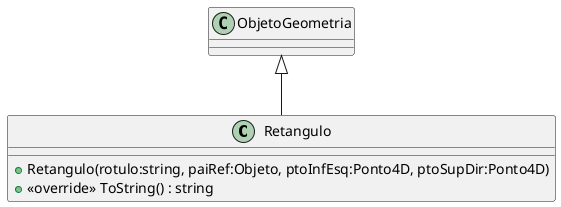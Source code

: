@startuml
class Retangulo {
    + Retangulo(rotulo:string, paiRef:Objeto, ptoInfEsq:Ponto4D, ptoSupDir:Ponto4D)
    + <<override>> ToString() : string
}
ObjetoGeometria <|-- Retangulo
@enduml
